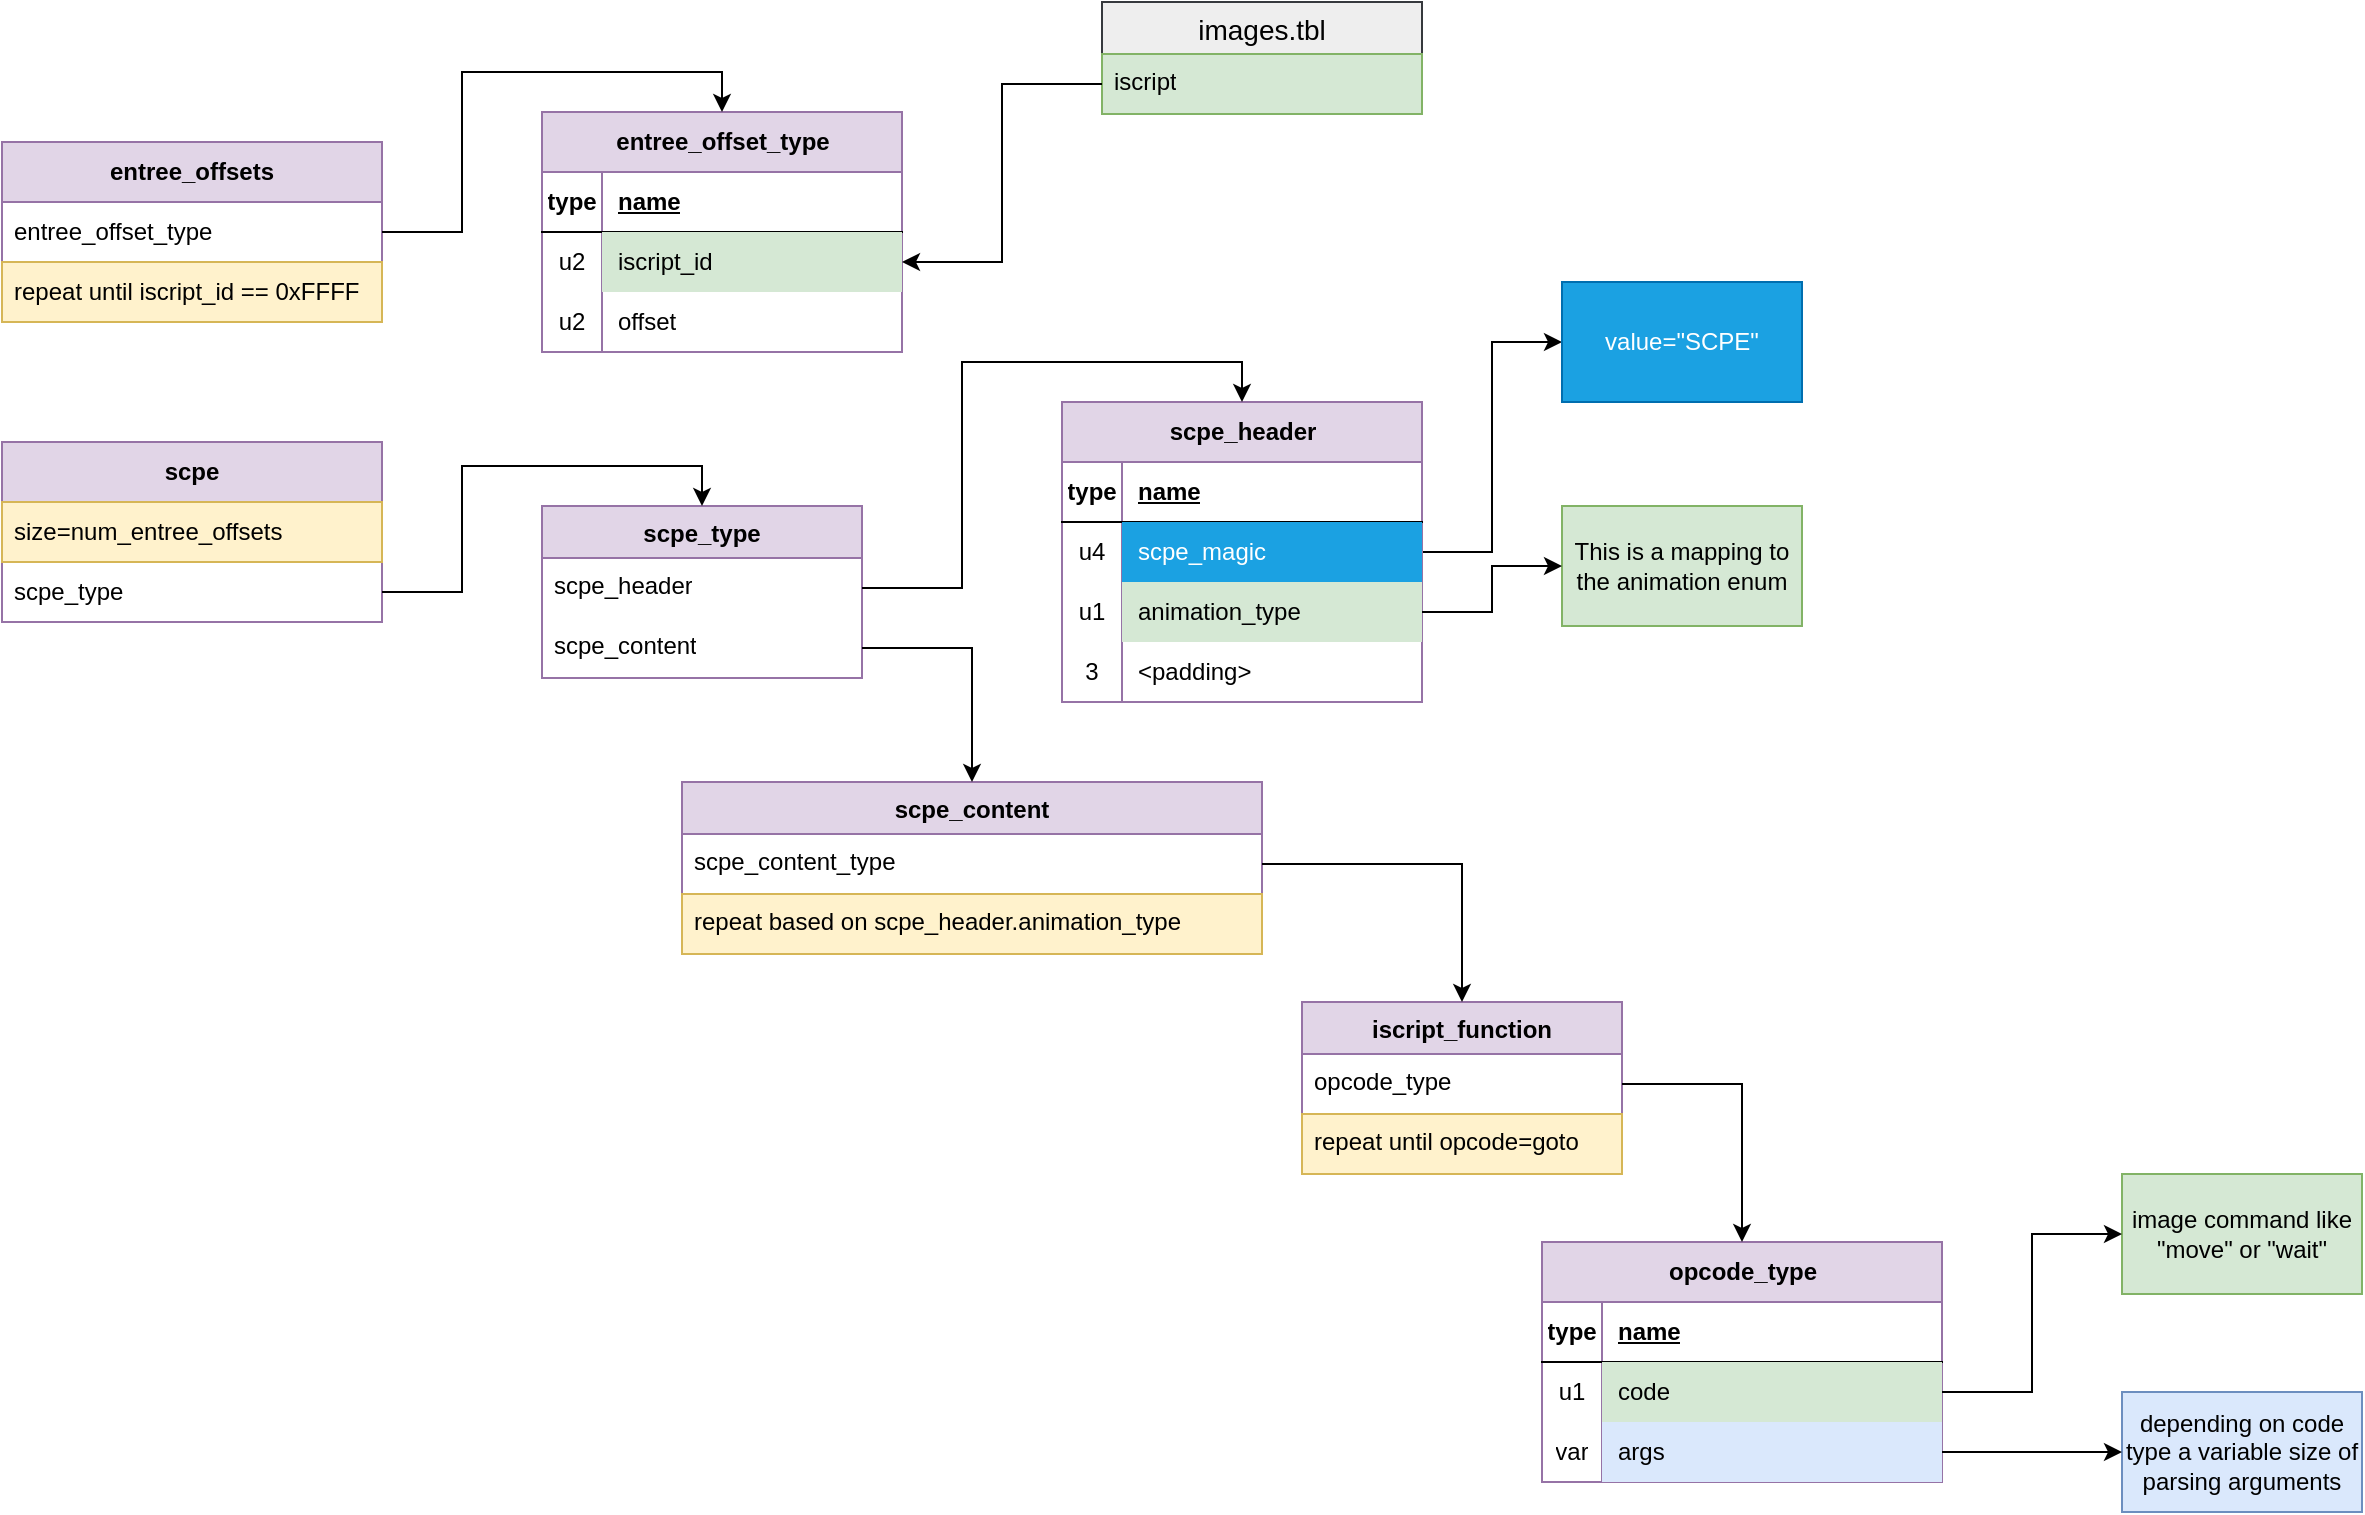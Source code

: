 <mxfile version="24.7.16">
  <diagram name="Seite-1" id="KFdxUCkT2mGUEJN-284l">
    <mxGraphModel dx="1018" dy="592" grid="1" gridSize="10" guides="1" tooltips="1" connect="1" arrows="1" fold="1" page="1" pageScale="1" pageWidth="827" pageHeight="1169" math="0" shadow="0">
      <root>
        <mxCell id="0" />
        <mxCell id="1" parent="0" />
        <mxCell id="UYgS50BEV_OBPUOMT7Mz-1" value="&lt;b&gt;entree_offsets&lt;/b&gt;" style="swimlane;fontStyle=0;childLayout=stackLayout;horizontal=1;startSize=30;horizontalStack=0;resizeParent=1;resizeParentMax=0;resizeLast=0;collapsible=1;marginBottom=0;whiteSpace=wrap;html=1;fillColor=#e1d5e7;strokeColor=#9673a6;" parent="1" vertex="1">
          <mxGeometry x="90" y="80" width="190" height="90" as="geometry" />
        </mxCell>
        <mxCell id="UYgS50BEV_OBPUOMT7Mz-2" value="&lt;span style=&quot;text-align: center; text-wrap: nowrap;&quot;&gt;entree_offset_type&lt;/span&gt;" style="text;strokeColor=none;fillColor=none;align=left;verticalAlign=middle;spacingLeft=4;spacingRight=4;overflow=hidden;points=[[0,0.5],[1,0.5]];portConstraint=eastwest;rotatable=0;whiteSpace=wrap;html=1;" parent="UYgS50BEV_OBPUOMT7Mz-1" vertex="1">
          <mxGeometry y="30" width="190" height="30" as="geometry" />
        </mxCell>
        <mxCell id="UYgS50BEV_OBPUOMT7Mz-4" value="repeat until iscript_id == 0xFFFF" style="text;strokeColor=#d6b656;fillColor=#fff2cc;align=left;verticalAlign=middle;spacingLeft=4;spacingRight=4;overflow=hidden;points=[[0,0.5],[1,0.5]];portConstraint=eastwest;rotatable=0;whiteSpace=wrap;html=1;" parent="UYgS50BEV_OBPUOMT7Mz-1" vertex="1">
          <mxGeometry y="60" width="190" height="30" as="geometry" />
        </mxCell>
        <mxCell id="UYgS50BEV_OBPUOMT7Mz-25" value="entree_offset_type" style="shape=table;startSize=30;container=1;collapsible=1;childLayout=tableLayout;fixedRows=1;rowLines=0;fontStyle=1;align=center;resizeLast=1;html=1;fillColor=#e1d5e7;strokeColor=#9673a6;" parent="1" vertex="1">
          <mxGeometry x="360" y="65" width="180" height="120" as="geometry" />
        </mxCell>
        <mxCell id="UYgS50BEV_OBPUOMT7Mz-26" value="" style="shape=tableRow;horizontal=0;startSize=0;swimlaneHead=0;swimlaneBody=0;fillColor=none;collapsible=0;dropTarget=0;points=[[0,0.5],[1,0.5]];portConstraint=eastwest;top=0;left=0;right=0;bottom=1;" parent="UYgS50BEV_OBPUOMT7Mz-25" vertex="1">
          <mxGeometry y="30" width="180" height="30" as="geometry" />
        </mxCell>
        <mxCell id="UYgS50BEV_OBPUOMT7Mz-27" value="type" style="shape=partialRectangle;connectable=0;fillColor=none;top=0;left=0;bottom=0;right=0;fontStyle=1;overflow=hidden;whiteSpace=wrap;html=1;" parent="UYgS50BEV_OBPUOMT7Mz-26" vertex="1">
          <mxGeometry width="30" height="30" as="geometry">
            <mxRectangle width="30" height="30" as="alternateBounds" />
          </mxGeometry>
        </mxCell>
        <mxCell id="UYgS50BEV_OBPUOMT7Mz-28" value="name" style="shape=partialRectangle;connectable=0;fillColor=none;top=0;left=0;bottom=0;right=0;align=left;spacingLeft=6;fontStyle=5;overflow=hidden;whiteSpace=wrap;html=1;" parent="UYgS50BEV_OBPUOMT7Mz-26" vertex="1">
          <mxGeometry x="30" width="150" height="30" as="geometry">
            <mxRectangle width="150" height="30" as="alternateBounds" />
          </mxGeometry>
        </mxCell>
        <mxCell id="UYgS50BEV_OBPUOMT7Mz-29" value="" style="shape=tableRow;horizontal=0;startSize=0;swimlaneHead=0;swimlaneBody=0;fillColor=none;collapsible=0;dropTarget=0;points=[[0,0.5],[1,0.5]];portConstraint=eastwest;top=0;left=0;right=0;bottom=0;" parent="UYgS50BEV_OBPUOMT7Mz-25" vertex="1">
          <mxGeometry y="60" width="180" height="30" as="geometry" />
        </mxCell>
        <mxCell id="UYgS50BEV_OBPUOMT7Mz-30" value="u2" style="shape=partialRectangle;connectable=0;fillColor=none;top=0;left=0;bottom=0;right=0;editable=1;overflow=hidden;whiteSpace=wrap;html=1;" parent="UYgS50BEV_OBPUOMT7Mz-29" vertex="1">
          <mxGeometry width="30" height="30" as="geometry">
            <mxRectangle width="30" height="30" as="alternateBounds" />
          </mxGeometry>
        </mxCell>
        <mxCell id="UYgS50BEV_OBPUOMT7Mz-31" value="iscript_id" style="shape=partialRectangle;connectable=0;fillColor=#d5e8d4;top=0;left=0;bottom=0;right=0;align=left;spacingLeft=6;overflow=hidden;whiteSpace=wrap;html=1;strokeColor=#82b366;" parent="UYgS50BEV_OBPUOMT7Mz-29" vertex="1">
          <mxGeometry x="30" width="150" height="30" as="geometry">
            <mxRectangle width="150" height="30" as="alternateBounds" />
          </mxGeometry>
        </mxCell>
        <mxCell id="UYgS50BEV_OBPUOMT7Mz-32" value="" style="shape=tableRow;horizontal=0;startSize=0;swimlaneHead=0;swimlaneBody=0;fillColor=none;collapsible=0;dropTarget=0;points=[[0,0.5],[1,0.5]];portConstraint=eastwest;top=0;left=0;right=0;bottom=0;" parent="UYgS50BEV_OBPUOMT7Mz-25" vertex="1">
          <mxGeometry y="90" width="180" height="30" as="geometry" />
        </mxCell>
        <mxCell id="UYgS50BEV_OBPUOMT7Mz-33" value="u2" style="shape=partialRectangle;connectable=0;fillColor=none;top=0;left=0;bottom=0;right=0;editable=1;overflow=hidden;whiteSpace=wrap;html=1;" parent="UYgS50BEV_OBPUOMT7Mz-32" vertex="1">
          <mxGeometry width="30" height="30" as="geometry">
            <mxRectangle width="30" height="30" as="alternateBounds" />
          </mxGeometry>
        </mxCell>
        <mxCell id="UYgS50BEV_OBPUOMT7Mz-34" value="offset" style="shape=partialRectangle;connectable=0;fillColor=none;top=0;left=0;bottom=0;right=0;align=left;spacingLeft=6;overflow=hidden;whiteSpace=wrap;html=1;" parent="UYgS50BEV_OBPUOMT7Mz-32" vertex="1">
          <mxGeometry x="30" width="150" height="30" as="geometry">
            <mxRectangle width="150" height="30" as="alternateBounds" />
          </mxGeometry>
        </mxCell>
        <mxCell id="UYgS50BEV_OBPUOMT7Mz-38" style="edgeStyle=orthogonalEdgeStyle;rounded=0;orthogonalLoop=1;jettySize=auto;html=1;exitX=1;exitY=0.5;exitDx=0;exitDy=0;entryX=0.5;entryY=0;entryDx=0;entryDy=0;" parent="1" source="UYgS50BEV_OBPUOMT7Mz-2" target="UYgS50BEV_OBPUOMT7Mz-25" edge="1">
          <mxGeometry relative="1" as="geometry" />
        </mxCell>
        <mxCell id="UYgS50BEV_OBPUOMT7Mz-39" value="&lt;b&gt;scpe&lt;/b&gt;" style="swimlane;fontStyle=0;childLayout=stackLayout;horizontal=1;startSize=30;horizontalStack=0;resizeParent=1;resizeParentMax=0;resizeLast=0;collapsible=1;marginBottom=0;whiteSpace=wrap;html=1;fillColor=#e1d5e7;strokeColor=#9673a6;" parent="1" vertex="1">
          <mxGeometry x="90" y="230" width="190" height="90" as="geometry" />
        </mxCell>
        <mxCell id="UYgS50BEV_OBPUOMT7Mz-43" value="size=num_entree_offsets" style="text;strokeColor=#d6b656;fillColor=#fff2cc;align=left;verticalAlign=middle;spacingLeft=4;spacingRight=4;overflow=hidden;points=[[0,0.5],[1,0.5]];portConstraint=eastwest;rotatable=0;whiteSpace=wrap;html=1;" parent="UYgS50BEV_OBPUOMT7Mz-39" vertex="1">
          <mxGeometry y="30" width="190" height="30" as="geometry" />
        </mxCell>
        <mxCell id="UYgS50BEV_OBPUOMT7Mz-40" value="scpe_type" style="text;strokeColor=none;fillColor=none;align=left;verticalAlign=middle;spacingLeft=4;spacingRight=4;overflow=hidden;points=[[0,0.5],[1,0.5]];portConstraint=eastwest;rotatable=0;whiteSpace=wrap;html=1;" parent="UYgS50BEV_OBPUOMT7Mz-39" vertex="1">
          <mxGeometry y="60" width="190" height="30" as="geometry" />
        </mxCell>
        <mxCell id="UYgS50BEV_OBPUOMT7Mz-106" style="edgeStyle=orthogonalEdgeStyle;rounded=0;orthogonalLoop=1;jettySize=auto;html=1;entryX=0;entryY=0.5;entryDx=0;entryDy=0;" parent="1" source="UYgS50BEV_OBPUOMT7Mz-44" target="UYgS50BEV_OBPUOMT7Mz-105" edge="1">
          <mxGeometry relative="1" as="geometry" />
        </mxCell>
        <mxCell id="UYgS50BEV_OBPUOMT7Mz-44" value="scpe_header" style="shape=table;startSize=30;container=1;collapsible=1;childLayout=tableLayout;fixedRows=1;rowLines=0;fontStyle=1;align=center;resizeLast=1;html=1;fillColor=#e1d5e7;strokeColor=#9673a6;" parent="1" vertex="1">
          <mxGeometry x="620" y="210" width="180" height="150" as="geometry" />
        </mxCell>
        <mxCell id="UYgS50BEV_OBPUOMT7Mz-45" value="" style="shape=tableRow;horizontal=0;startSize=0;swimlaneHead=0;swimlaneBody=0;fillColor=none;collapsible=0;dropTarget=0;points=[[0,0.5],[1,0.5]];portConstraint=eastwest;top=0;left=0;right=0;bottom=1;" parent="UYgS50BEV_OBPUOMT7Mz-44" vertex="1">
          <mxGeometry y="30" width="180" height="30" as="geometry" />
        </mxCell>
        <mxCell id="UYgS50BEV_OBPUOMT7Mz-46" value="type" style="shape=partialRectangle;connectable=0;fillColor=none;top=0;left=0;bottom=0;right=0;fontStyle=1;overflow=hidden;whiteSpace=wrap;html=1;" parent="UYgS50BEV_OBPUOMT7Mz-45" vertex="1">
          <mxGeometry width="30" height="30" as="geometry">
            <mxRectangle width="30" height="30" as="alternateBounds" />
          </mxGeometry>
        </mxCell>
        <mxCell id="UYgS50BEV_OBPUOMT7Mz-47" value="name" style="shape=partialRectangle;connectable=0;fillColor=none;top=0;left=0;bottom=0;right=0;align=left;spacingLeft=6;fontStyle=5;overflow=hidden;whiteSpace=wrap;html=1;" parent="UYgS50BEV_OBPUOMT7Mz-45" vertex="1">
          <mxGeometry x="30" width="150" height="30" as="geometry">
            <mxRectangle width="150" height="30" as="alternateBounds" />
          </mxGeometry>
        </mxCell>
        <mxCell id="UYgS50BEV_OBPUOMT7Mz-48" value="" style="shape=tableRow;horizontal=0;startSize=0;swimlaneHead=0;swimlaneBody=0;fillColor=none;collapsible=0;dropTarget=0;points=[[0,0.5],[1,0.5]];portConstraint=eastwest;top=0;left=0;right=0;bottom=0;" parent="UYgS50BEV_OBPUOMT7Mz-44" vertex="1">
          <mxGeometry y="60" width="180" height="30" as="geometry" />
        </mxCell>
        <mxCell id="UYgS50BEV_OBPUOMT7Mz-49" value="u4" style="shape=partialRectangle;connectable=0;fillColor=none;top=0;left=0;bottom=0;right=0;editable=1;overflow=hidden;whiteSpace=wrap;html=1;perimeterSpacing=2;" parent="UYgS50BEV_OBPUOMT7Mz-48" vertex="1">
          <mxGeometry width="30" height="30" as="geometry">
            <mxRectangle width="30" height="30" as="alternateBounds" />
          </mxGeometry>
        </mxCell>
        <mxCell id="UYgS50BEV_OBPUOMT7Mz-50" value="scpe_magic" style="shape=partialRectangle;connectable=0;top=0;left=0;bottom=0;right=0;align=left;spacingLeft=6;overflow=hidden;whiteSpace=wrap;html=1;perimeterSpacing=2;strokeWidth=1;shadow=0;fillStyle=auto;fillColor=#1ba1e2;fontColor=#ffffff;strokeColor=#006EAF;" parent="UYgS50BEV_OBPUOMT7Mz-48" vertex="1">
          <mxGeometry x="30" width="150" height="30" as="geometry">
            <mxRectangle width="150" height="30" as="alternateBounds" />
          </mxGeometry>
        </mxCell>
        <mxCell id="UYgS50BEV_OBPUOMT7Mz-51" value="" style="shape=tableRow;horizontal=0;startSize=0;swimlaneHead=0;swimlaneBody=0;fillColor=none;collapsible=0;dropTarget=0;points=[[0,0.5],[1,0.5]];portConstraint=eastwest;top=0;left=0;right=0;bottom=0;" parent="UYgS50BEV_OBPUOMT7Mz-44" vertex="1">
          <mxGeometry y="90" width="180" height="30" as="geometry" />
        </mxCell>
        <mxCell id="UYgS50BEV_OBPUOMT7Mz-52" value="u1" style="shape=partialRectangle;connectable=0;fillColor=none;top=0;left=0;bottom=0;right=0;editable=1;overflow=hidden;whiteSpace=wrap;html=1;" parent="UYgS50BEV_OBPUOMT7Mz-51" vertex="1">
          <mxGeometry width="30" height="30" as="geometry">
            <mxRectangle width="30" height="30" as="alternateBounds" />
          </mxGeometry>
        </mxCell>
        <mxCell id="UYgS50BEV_OBPUOMT7Mz-53" value="animation_type" style="shape=partialRectangle;connectable=0;fillColor=#d5e8d4;top=0;left=0;bottom=0;right=0;align=left;spacingLeft=6;overflow=hidden;whiteSpace=wrap;html=1;strokeColor=#82b366;" parent="UYgS50BEV_OBPUOMT7Mz-51" vertex="1">
          <mxGeometry x="30" width="150" height="30" as="geometry">
            <mxRectangle width="150" height="30" as="alternateBounds" />
          </mxGeometry>
        </mxCell>
        <mxCell id="UYgS50BEV_OBPUOMT7Mz-62" style="shape=tableRow;horizontal=0;startSize=0;swimlaneHead=0;swimlaneBody=0;fillColor=none;collapsible=0;dropTarget=0;points=[[0,0.5],[1,0.5]];portConstraint=eastwest;top=0;left=0;right=0;bottom=0;" parent="UYgS50BEV_OBPUOMT7Mz-44" vertex="1">
          <mxGeometry y="120" width="180" height="30" as="geometry" />
        </mxCell>
        <mxCell id="UYgS50BEV_OBPUOMT7Mz-63" value="3" style="shape=partialRectangle;connectable=0;fillColor=none;top=0;left=0;bottom=0;right=0;editable=1;overflow=hidden;whiteSpace=wrap;html=1;" parent="UYgS50BEV_OBPUOMT7Mz-62" vertex="1">
          <mxGeometry width="30" height="30" as="geometry">
            <mxRectangle width="30" height="30" as="alternateBounds" />
          </mxGeometry>
        </mxCell>
        <mxCell id="UYgS50BEV_OBPUOMT7Mz-64" value="&amp;lt;padding&amp;gt;" style="shape=partialRectangle;connectable=0;fillColor=none;top=0;left=0;bottom=0;right=0;align=left;spacingLeft=6;overflow=hidden;whiteSpace=wrap;html=1;" parent="UYgS50BEV_OBPUOMT7Mz-62" vertex="1">
          <mxGeometry x="30" width="150" height="30" as="geometry">
            <mxRectangle width="150" height="30" as="alternateBounds" />
          </mxGeometry>
        </mxCell>
        <mxCell id="UYgS50BEV_OBPUOMT7Mz-54" value="scpe_type" style="swimlane;fontStyle=1;childLayout=stackLayout;horizontal=1;startSize=26;horizontalStack=0;resizeParent=1;resizeParentMax=0;resizeLast=0;collapsible=1;marginBottom=0;align=center;fontSize=12;fillColor=#e1d5e7;strokeColor=#9673a6;" parent="1" vertex="1">
          <mxGeometry x="360" y="262" width="160" height="86" as="geometry" />
        </mxCell>
        <mxCell id="UYgS50BEV_OBPUOMT7Mz-55" value="scpe_header" style="text;strokeColor=none;fillColor=none;spacingLeft=4;spacingRight=4;overflow=hidden;rotatable=0;points=[[0,0.5],[1,0.5]];portConstraint=eastwest;fontSize=12;whiteSpace=wrap;html=1;" parent="UYgS50BEV_OBPUOMT7Mz-54" vertex="1">
          <mxGeometry y="26" width="160" height="30" as="geometry" />
        </mxCell>
        <mxCell id="UYgS50BEV_OBPUOMT7Mz-56" value="scpe_content" style="text;strokeColor=none;fillColor=none;spacingLeft=4;spacingRight=4;overflow=hidden;rotatable=0;points=[[0,0.5],[1,0.5]];portConstraint=eastwest;fontSize=12;whiteSpace=wrap;html=1;" parent="UYgS50BEV_OBPUOMT7Mz-54" vertex="1">
          <mxGeometry y="56" width="160" height="30" as="geometry" />
        </mxCell>
        <mxCell id="UYgS50BEV_OBPUOMT7Mz-59" style="edgeStyle=orthogonalEdgeStyle;rounded=0;orthogonalLoop=1;jettySize=auto;html=1;exitX=1;exitY=0.5;exitDx=0;exitDy=0;entryX=0.5;entryY=0;entryDx=0;entryDy=0;" parent="1" source="UYgS50BEV_OBPUOMT7Mz-40" target="UYgS50BEV_OBPUOMT7Mz-54" edge="1">
          <mxGeometry relative="1" as="geometry" />
        </mxCell>
        <mxCell id="UYgS50BEV_OBPUOMT7Mz-61" style="edgeStyle=orthogonalEdgeStyle;rounded=0;orthogonalLoop=1;jettySize=auto;html=1;entryX=0.5;entryY=0;entryDx=0;entryDy=0;" parent="1" source="UYgS50BEV_OBPUOMT7Mz-55" target="UYgS50BEV_OBPUOMT7Mz-44" edge="1">
          <mxGeometry relative="1" as="geometry" />
        </mxCell>
        <mxCell id="UYgS50BEV_OBPUOMT7Mz-78" value="scpe_content" style="swimlane;fontStyle=1;childLayout=stackLayout;horizontal=1;startSize=26;horizontalStack=0;resizeParent=1;resizeParentMax=0;resizeLast=0;collapsible=1;marginBottom=0;align=center;fontSize=12;fillColor=#e1d5e7;strokeColor=#9673a6;" parent="1" vertex="1">
          <mxGeometry x="430" y="400" width="290" height="86" as="geometry" />
        </mxCell>
        <mxCell id="UYgS50BEV_OBPUOMT7Mz-79" value="scpe_content_type" style="text;strokeColor=none;fillColor=none;spacingLeft=4;spacingRight=4;overflow=hidden;rotatable=0;points=[[0,0.5],[1,0.5]];portConstraint=eastwest;fontSize=12;whiteSpace=wrap;html=1;" parent="UYgS50BEV_OBPUOMT7Mz-78" vertex="1">
          <mxGeometry y="26" width="290" height="30" as="geometry" />
        </mxCell>
        <mxCell id="UYgS50BEV_OBPUOMT7Mz-81" value="repeat based on&amp;nbsp;&lt;span style=&quot;text-align: center; text-wrap: nowrap;&quot;&gt;scpe_header.&lt;/span&gt;animation_type" style="text;strokeColor=#d6b656;fillColor=#fff2cc;spacingLeft=4;spacingRight=4;overflow=hidden;rotatable=0;points=[[0,0.5],[1,0.5]];portConstraint=eastwest;fontSize=12;whiteSpace=wrap;html=1;" parent="UYgS50BEV_OBPUOMT7Mz-78" vertex="1">
          <mxGeometry y="56" width="290" height="30" as="geometry" />
        </mxCell>
        <mxCell id="UYgS50BEV_OBPUOMT7Mz-82" style="edgeStyle=orthogonalEdgeStyle;rounded=0;orthogonalLoop=1;jettySize=auto;html=1;" parent="1" source="UYgS50BEV_OBPUOMT7Mz-56" target="UYgS50BEV_OBPUOMT7Mz-78" edge="1">
          <mxGeometry relative="1" as="geometry" />
        </mxCell>
        <mxCell id="UYgS50BEV_OBPUOMT7Mz-83" value="This is a mapping to the animation enum" style="rounded=0;whiteSpace=wrap;html=1;fillColor=#d5e8d4;strokeColor=#82b366;" parent="1" vertex="1">
          <mxGeometry x="870" y="262" width="120" height="60" as="geometry" />
        </mxCell>
        <mxCell id="UYgS50BEV_OBPUOMT7Mz-84" style="edgeStyle=orthogonalEdgeStyle;rounded=0;orthogonalLoop=1;jettySize=auto;html=1;entryX=0;entryY=0.5;entryDx=0;entryDy=0;" parent="1" source="UYgS50BEV_OBPUOMT7Mz-51" target="UYgS50BEV_OBPUOMT7Mz-83" edge="1">
          <mxGeometry relative="1" as="geometry" />
        </mxCell>
        <mxCell id="UYgS50BEV_OBPUOMT7Mz-85" value="iscript_function" style="swimlane;fontStyle=1;childLayout=stackLayout;horizontal=1;startSize=26;horizontalStack=0;resizeParent=1;resizeParentMax=0;resizeLast=0;collapsible=1;marginBottom=0;align=center;fontSize=12;fillColor=#e1d5e7;strokeColor=#9673a6;" parent="1" vertex="1">
          <mxGeometry x="740" y="510" width="160" height="86" as="geometry" />
        </mxCell>
        <mxCell id="UYgS50BEV_OBPUOMT7Mz-86" value="opcode_type" style="text;strokeColor=none;fillColor=none;spacingLeft=4;spacingRight=4;overflow=hidden;rotatable=0;points=[[0,0.5],[1,0.5]];portConstraint=eastwest;fontSize=12;whiteSpace=wrap;html=1;" parent="UYgS50BEV_OBPUOMT7Mz-85" vertex="1">
          <mxGeometry y="26" width="160" height="30" as="geometry" />
        </mxCell>
        <mxCell id="UYgS50BEV_OBPUOMT7Mz-88" value="repeat until opcode=goto" style="text;strokeColor=#d6b656;fillColor=#fff2cc;spacingLeft=4;spacingRight=4;overflow=hidden;rotatable=0;points=[[0,0.5],[1,0.5]];portConstraint=eastwest;fontSize=12;whiteSpace=wrap;html=1;" parent="UYgS50BEV_OBPUOMT7Mz-85" vertex="1">
          <mxGeometry y="56" width="160" height="30" as="geometry" />
        </mxCell>
        <mxCell id="UYgS50BEV_OBPUOMT7Mz-89" style="edgeStyle=orthogonalEdgeStyle;rounded=0;orthogonalLoop=1;jettySize=auto;html=1;entryX=0.5;entryY=0;entryDx=0;entryDy=0;" parent="1" source="UYgS50BEV_OBPUOMT7Mz-79" target="UYgS50BEV_OBPUOMT7Mz-85" edge="1">
          <mxGeometry relative="1" as="geometry" />
        </mxCell>
        <mxCell id="UYgS50BEV_OBPUOMT7Mz-95" value="opcode_type" style="shape=table;startSize=30;container=1;collapsible=1;childLayout=tableLayout;fixedRows=1;rowLines=0;fontStyle=1;align=center;resizeLast=1;html=1;fillColor=#e1d5e7;strokeColor=#9673a6;" parent="1" vertex="1">
          <mxGeometry x="860" y="630" width="200" height="120" as="geometry" />
        </mxCell>
        <mxCell id="UYgS50BEV_OBPUOMT7Mz-96" value="" style="shape=tableRow;horizontal=0;startSize=0;swimlaneHead=0;swimlaneBody=0;fillColor=none;collapsible=0;dropTarget=0;points=[[0,0.5],[1,0.5]];portConstraint=eastwest;top=0;left=0;right=0;bottom=1;" parent="UYgS50BEV_OBPUOMT7Mz-95" vertex="1">
          <mxGeometry y="30" width="200" height="30" as="geometry" />
        </mxCell>
        <mxCell id="UYgS50BEV_OBPUOMT7Mz-97" value="type" style="shape=partialRectangle;connectable=0;fillColor=none;top=0;left=0;bottom=0;right=0;fontStyle=1;overflow=hidden;whiteSpace=wrap;html=1;" parent="UYgS50BEV_OBPUOMT7Mz-96" vertex="1">
          <mxGeometry width="30" height="30" as="geometry">
            <mxRectangle width="30" height="30" as="alternateBounds" />
          </mxGeometry>
        </mxCell>
        <mxCell id="UYgS50BEV_OBPUOMT7Mz-98" value="name" style="shape=partialRectangle;connectable=0;fillColor=none;top=0;left=0;bottom=0;right=0;align=left;spacingLeft=6;fontStyle=5;overflow=hidden;whiteSpace=wrap;html=1;" parent="UYgS50BEV_OBPUOMT7Mz-96" vertex="1">
          <mxGeometry x="30" width="170" height="30" as="geometry">
            <mxRectangle width="170" height="30" as="alternateBounds" />
          </mxGeometry>
        </mxCell>
        <mxCell id="UYgS50BEV_OBPUOMT7Mz-99" value="" style="shape=tableRow;horizontal=0;startSize=0;swimlaneHead=0;swimlaneBody=0;fillColor=none;collapsible=0;dropTarget=0;points=[[0,0.5],[1,0.5]];portConstraint=eastwest;top=0;left=0;right=0;bottom=0;" parent="UYgS50BEV_OBPUOMT7Mz-95" vertex="1">
          <mxGeometry y="60" width="200" height="30" as="geometry" />
        </mxCell>
        <mxCell id="UYgS50BEV_OBPUOMT7Mz-100" value="u1" style="shape=partialRectangle;connectable=0;fillColor=none;top=0;left=0;bottom=0;right=0;editable=1;overflow=hidden;whiteSpace=wrap;html=1;" parent="UYgS50BEV_OBPUOMT7Mz-99" vertex="1">
          <mxGeometry width="30" height="30" as="geometry">
            <mxRectangle width="30" height="30" as="alternateBounds" />
          </mxGeometry>
        </mxCell>
        <mxCell id="UYgS50BEV_OBPUOMT7Mz-101" value="code" style="shape=partialRectangle;connectable=0;fillColor=#d5e8d4;top=0;left=0;bottom=0;right=0;align=left;spacingLeft=6;overflow=hidden;whiteSpace=wrap;html=1;strokeColor=#82b366;" parent="UYgS50BEV_OBPUOMT7Mz-99" vertex="1">
          <mxGeometry x="30" width="170" height="30" as="geometry">
            <mxRectangle width="170" height="30" as="alternateBounds" />
          </mxGeometry>
        </mxCell>
        <mxCell id="UYgS50BEV_OBPUOMT7Mz-102" value="" style="shape=tableRow;horizontal=0;startSize=0;swimlaneHead=0;swimlaneBody=0;fillColor=none;collapsible=0;dropTarget=0;points=[[0,0.5],[1,0.5]];portConstraint=eastwest;top=0;left=0;right=0;bottom=0;" parent="UYgS50BEV_OBPUOMT7Mz-95" vertex="1">
          <mxGeometry y="90" width="200" height="30" as="geometry" />
        </mxCell>
        <mxCell id="UYgS50BEV_OBPUOMT7Mz-103" value="var" style="shape=partialRectangle;connectable=0;fillColor=none;top=0;left=0;bottom=0;right=0;editable=1;overflow=hidden;whiteSpace=wrap;html=1;" parent="UYgS50BEV_OBPUOMT7Mz-102" vertex="1">
          <mxGeometry width="30" height="30" as="geometry">
            <mxRectangle width="30" height="30" as="alternateBounds" />
          </mxGeometry>
        </mxCell>
        <mxCell id="UYgS50BEV_OBPUOMT7Mz-104" value="args" style="shape=partialRectangle;connectable=0;fillColor=#dae8fc;top=0;left=0;bottom=0;right=0;align=left;spacingLeft=6;overflow=hidden;whiteSpace=wrap;html=1;strokeColor=#6c8ebf;" parent="UYgS50BEV_OBPUOMT7Mz-102" vertex="1">
          <mxGeometry x="30" width="170" height="30" as="geometry">
            <mxRectangle width="170" height="30" as="alternateBounds" />
          </mxGeometry>
        </mxCell>
        <mxCell id="UYgS50BEV_OBPUOMT7Mz-105" value="value=&quot;SCPE&quot;" style="rounded=0;whiteSpace=wrap;html=1;fillColor=#1ba1e2;fontColor=#ffffff;strokeColor=#006EAF;" parent="1" vertex="1">
          <mxGeometry x="870" y="150" width="120" height="60" as="geometry" />
        </mxCell>
        <mxCell id="UYgS50BEV_OBPUOMT7Mz-107" style="edgeStyle=orthogonalEdgeStyle;rounded=0;orthogonalLoop=1;jettySize=auto;html=1;" parent="1" source="UYgS50BEV_OBPUOMT7Mz-86" target="UYgS50BEV_OBPUOMT7Mz-95" edge="1">
          <mxGeometry relative="1" as="geometry" />
        </mxCell>
        <mxCell id="UYgS50BEV_OBPUOMT7Mz-108" value="image command like &quot;move&quot; or &quot;wait&quot;" style="rounded=0;whiteSpace=wrap;html=1;fillColor=#d5e8d4;strokeColor=#82b366;" parent="1" vertex="1">
          <mxGeometry x="1150" y="596" width="120" height="60" as="geometry" />
        </mxCell>
        <mxCell id="UYgS50BEV_OBPUOMT7Mz-109" style="edgeStyle=orthogonalEdgeStyle;rounded=0;orthogonalLoop=1;jettySize=auto;html=1;entryX=0;entryY=0.5;entryDx=0;entryDy=0;" parent="1" source="UYgS50BEV_OBPUOMT7Mz-99" target="UYgS50BEV_OBPUOMT7Mz-108" edge="1">
          <mxGeometry relative="1" as="geometry" />
        </mxCell>
        <mxCell id="UYgS50BEV_OBPUOMT7Mz-110" value="depending on code type a variable size of parsing arguments" style="rounded=0;whiteSpace=wrap;html=1;fillColor=#dae8fc;strokeColor=#6c8ebf;" parent="1" vertex="1">
          <mxGeometry x="1150" y="705" width="120" height="60" as="geometry" />
        </mxCell>
        <mxCell id="UYgS50BEV_OBPUOMT7Mz-111" style="edgeStyle=orthogonalEdgeStyle;rounded=0;orthogonalLoop=1;jettySize=auto;html=1;" parent="1" source="UYgS50BEV_OBPUOMT7Mz-102" target="UYgS50BEV_OBPUOMT7Mz-110" edge="1">
          <mxGeometry relative="1" as="geometry" />
        </mxCell>
        <mxCell id="ln-DqbqfgzpJJSrmWITP-2" value="images.tbl" style="swimlane;fontStyle=0;childLayout=stackLayout;horizontal=1;startSize=26;horizontalStack=0;resizeParent=1;resizeParentMax=0;resizeLast=0;collapsible=1;marginBottom=0;align=center;fontSize=14;fillColor=#eeeeee;strokeColor=#36393d;" vertex="1" parent="1">
          <mxGeometry x="640" y="10" width="160" height="56" as="geometry" />
        </mxCell>
        <mxCell id="ln-DqbqfgzpJJSrmWITP-3" value="iscript" style="text;strokeColor=#82b366;fillColor=#d5e8d4;spacingLeft=4;spacingRight=4;overflow=hidden;rotatable=0;points=[[0,0.5],[1,0.5]];portConstraint=eastwest;fontSize=12;whiteSpace=wrap;html=1;" vertex="1" parent="ln-DqbqfgzpJJSrmWITP-2">
          <mxGeometry y="26" width="160" height="30" as="geometry" />
        </mxCell>
        <mxCell id="ln-DqbqfgzpJJSrmWITP-6" style="edgeStyle=orthogonalEdgeStyle;rounded=0;orthogonalLoop=1;jettySize=auto;html=1;exitX=0;exitY=0.5;exitDx=0;exitDy=0;entryX=1;entryY=0.5;entryDx=0;entryDy=0;" edge="1" parent="1" source="ln-DqbqfgzpJJSrmWITP-3" target="UYgS50BEV_OBPUOMT7Mz-29">
          <mxGeometry relative="1" as="geometry" />
        </mxCell>
      </root>
    </mxGraphModel>
  </diagram>
</mxfile>
